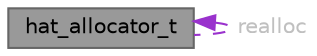 digraph "hat_allocator_t"
{
 // LATEX_PDF_SIZE
  bgcolor="transparent";
  edge [fontname=Helvetica,fontsize=10,labelfontname=Helvetica,labelfontsize=10];
  node [fontname=Helvetica,fontsize=10,shape=box,height=0.2,width=0.4];
  Node1 [id="Node000001",label="hat_allocator_t",height=0.2,width=0.4,color="gray40", fillcolor="grey60", style="filled", fontcolor="black",tooltip="Allocator base struct."];
  Node1 -> Node1 [id="edge1_Node000001_Node000001",dir="back",color="darkorchid3",style="dashed",tooltip=" ",label=" realloc",fontcolor="grey" ];
}
